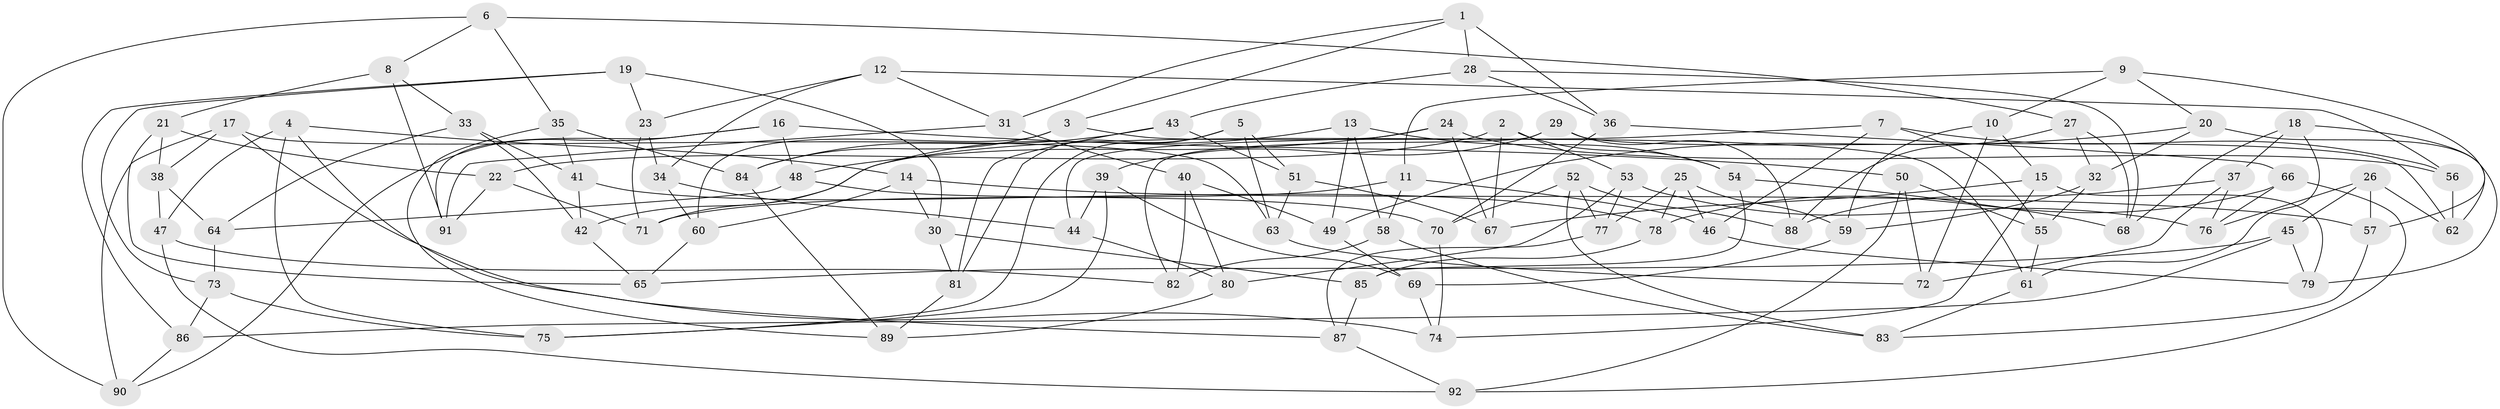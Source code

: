 // Generated by graph-tools (version 1.1) at 2025/50/03/09/25 03:50:47]
// undirected, 92 vertices, 184 edges
graph export_dot {
graph [start="1"]
  node [color=gray90,style=filled];
  1;
  2;
  3;
  4;
  5;
  6;
  7;
  8;
  9;
  10;
  11;
  12;
  13;
  14;
  15;
  16;
  17;
  18;
  19;
  20;
  21;
  22;
  23;
  24;
  25;
  26;
  27;
  28;
  29;
  30;
  31;
  32;
  33;
  34;
  35;
  36;
  37;
  38;
  39;
  40;
  41;
  42;
  43;
  44;
  45;
  46;
  47;
  48;
  49;
  50;
  51;
  52;
  53;
  54;
  55;
  56;
  57;
  58;
  59;
  60;
  61;
  62;
  63;
  64;
  65;
  66;
  67;
  68;
  69;
  70;
  71;
  72;
  73;
  74;
  75;
  76;
  77;
  78;
  79;
  80;
  81;
  82;
  83;
  84;
  85;
  86;
  87;
  88;
  89;
  90;
  91;
  92;
  1 -- 28;
  1 -- 31;
  1 -- 36;
  1 -- 3;
  2 -- 67;
  2 -- 54;
  2 -- 22;
  2 -- 53;
  3 -- 60;
  3 -- 84;
  3 -- 61;
  4 -- 14;
  4 -- 87;
  4 -- 47;
  4 -- 75;
  5 -- 75;
  5 -- 63;
  5 -- 51;
  5 -- 81;
  6 -- 27;
  6 -- 8;
  6 -- 90;
  6 -- 35;
  7 -- 42;
  7 -- 56;
  7 -- 46;
  7 -- 55;
  8 -- 21;
  8 -- 33;
  8 -- 91;
  9 -- 20;
  9 -- 10;
  9 -- 57;
  9 -- 11;
  10 -- 72;
  10 -- 59;
  10 -- 15;
  11 -- 71;
  11 -- 58;
  11 -- 46;
  12 -- 23;
  12 -- 31;
  12 -- 56;
  12 -- 34;
  13 -- 54;
  13 -- 58;
  13 -- 71;
  13 -- 49;
  14 -- 30;
  14 -- 57;
  14 -- 60;
  15 -- 67;
  15 -- 79;
  15 -- 74;
  16 -- 48;
  16 -- 91;
  16 -- 90;
  16 -- 50;
  17 -- 38;
  17 -- 63;
  17 -- 74;
  17 -- 90;
  18 -- 68;
  18 -- 61;
  18 -- 62;
  18 -- 37;
  19 -- 30;
  19 -- 23;
  19 -- 86;
  19 -- 73;
  20 -- 49;
  20 -- 79;
  20 -- 32;
  21 -- 65;
  21 -- 38;
  21 -- 22;
  22 -- 91;
  22 -- 71;
  23 -- 71;
  23 -- 34;
  24 -- 44;
  24 -- 67;
  24 -- 56;
  24 -- 48;
  25 -- 59;
  25 -- 78;
  25 -- 77;
  25 -- 46;
  26 -- 76;
  26 -- 45;
  26 -- 62;
  26 -- 57;
  27 -- 88;
  27 -- 32;
  27 -- 68;
  28 -- 36;
  28 -- 43;
  28 -- 68;
  29 -- 62;
  29 -- 82;
  29 -- 39;
  29 -- 88;
  30 -- 85;
  30 -- 81;
  31 -- 40;
  31 -- 91;
  32 -- 59;
  32 -- 55;
  33 -- 42;
  33 -- 64;
  33 -- 41;
  34 -- 60;
  34 -- 44;
  35 -- 84;
  35 -- 41;
  35 -- 89;
  36 -- 66;
  36 -- 70;
  37 -- 88;
  37 -- 72;
  37 -- 76;
  38 -- 47;
  38 -- 64;
  39 -- 69;
  39 -- 75;
  39 -- 44;
  40 -- 49;
  40 -- 82;
  40 -- 80;
  41 -- 42;
  41 -- 78;
  42 -- 65;
  43 -- 51;
  43 -- 81;
  43 -- 84;
  44 -- 80;
  45 -- 79;
  45 -- 65;
  45 -- 86;
  46 -- 79;
  47 -- 82;
  47 -- 92;
  48 -- 64;
  48 -- 70;
  49 -- 69;
  50 -- 72;
  50 -- 92;
  50 -- 55;
  51 -- 63;
  51 -- 67;
  52 -- 88;
  52 -- 70;
  52 -- 83;
  52 -- 77;
  53 -- 77;
  53 -- 80;
  53 -- 76;
  54 -- 85;
  54 -- 68;
  55 -- 61;
  56 -- 62;
  57 -- 83;
  58 -- 82;
  58 -- 83;
  59 -- 69;
  60 -- 65;
  61 -- 83;
  63 -- 72;
  64 -- 73;
  66 -- 92;
  66 -- 78;
  66 -- 76;
  69 -- 74;
  70 -- 74;
  73 -- 75;
  73 -- 86;
  77 -- 87;
  78 -- 85;
  80 -- 89;
  81 -- 89;
  84 -- 89;
  85 -- 87;
  86 -- 90;
  87 -- 92;
}
